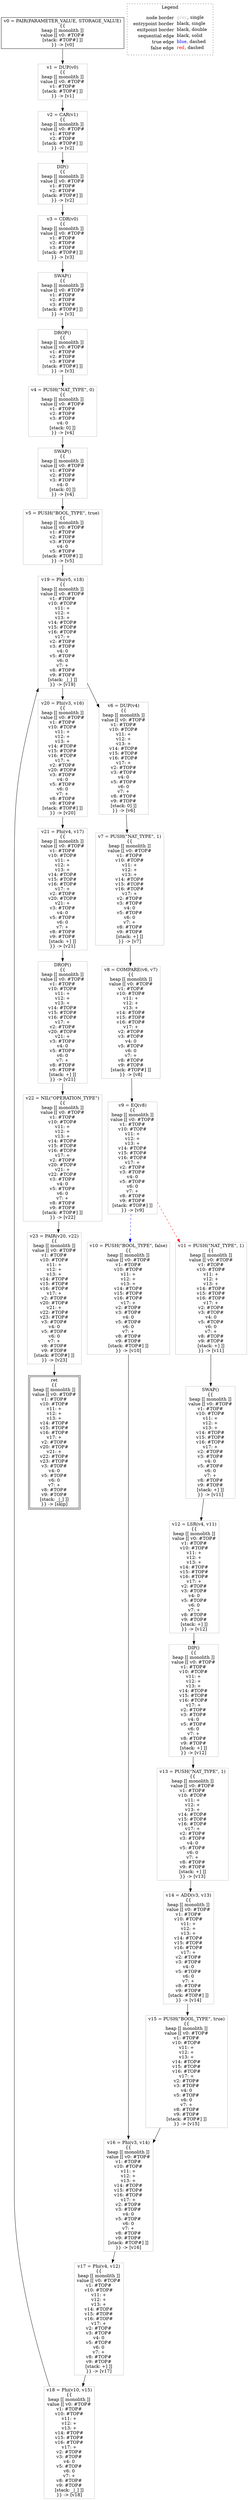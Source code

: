 digraph {
	"node0" [shape="rect",color="black",label=<v0 = PAIR(PARAMETER_VALUE, STORAGE_VALUE)<BR/>{{<BR/>heap [[ monolith ]]<BR/>value [[ v0: #TOP#<BR/>[stack: #TOP#] ]]<BR/>}} -&gt; [v0]>];
	"node1" [shape="rect",color="gray",label=<v14 = ADD(v3, v13)<BR/>{{<BR/>heap [[ monolith ]]<BR/>value [[ v0: #TOP#<BR/>v1: #TOP#<BR/>v10: #TOP#<BR/>v11: +<BR/>v12: +<BR/>v13: +<BR/>v14: #TOP#<BR/>v15: #TOP#<BR/>v16: #TOP#<BR/>v17: +<BR/>v2: #TOP#<BR/>v3: #TOP#<BR/>v4: 0<BR/>v5: #TOP#<BR/>v6: 0<BR/>v7: +<BR/>v8: #TOP#<BR/>v9: #TOP#<BR/>[stack: #TOP#] ]]<BR/>}} -&gt; [v14]>];
	"node2" [shape="rect",color="gray",label=<DIP()<BR/>{{<BR/>heap [[ monolith ]]<BR/>value [[ v0: #TOP#<BR/>v1: #TOP#<BR/>v2: #TOP#<BR/>[stack: #TOP#] ]]<BR/>}} -&gt; [v2]>];
	"node3" [shape="rect",color="gray",label=<DIP()<BR/>{{<BR/>heap [[ monolith ]]<BR/>value [[ v0: #TOP#<BR/>v1: #TOP#<BR/>v10: #TOP#<BR/>v11: +<BR/>v12: +<BR/>v13: +<BR/>v14: #TOP#<BR/>v15: #TOP#<BR/>v16: #TOP#<BR/>v17: +<BR/>v2: #TOP#<BR/>v3: #TOP#<BR/>v4: 0<BR/>v5: #TOP#<BR/>v6: 0<BR/>v7: +<BR/>v8: #TOP#<BR/>v9: #TOP#<BR/>[stack: +] ]]<BR/>}} -&gt; [v12]>];
	"node4" [shape="rect",color="gray",label=<v13 = PUSH(&quot;NAT_TYPE&quot;, 1)<BR/>{{<BR/>heap [[ monolith ]]<BR/>value [[ v0: #TOP#<BR/>v1: #TOP#<BR/>v10: #TOP#<BR/>v11: +<BR/>v12: +<BR/>v13: +<BR/>v14: #TOP#<BR/>v15: #TOP#<BR/>v16: #TOP#<BR/>v17: +<BR/>v2: #TOP#<BR/>v3: #TOP#<BR/>v4: 0<BR/>v5: #TOP#<BR/>v6: 0<BR/>v7: +<BR/>v8: #TOP#<BR/>v9: #TOP#<BR/>[stack: +] ]]<BR/>}} -&gt; [v13]>];
	"node5" [shape="rect",color="gray",label=<v18 = Phi(v10, v15)<BR/>{{<BR/>heap [[ monolith ]]<BR/>value [[ v0: #TOP#<BR/>v1: #TOP#<BR/>v10: #TOP#<BR/>v11: +<BR/>v12: +<BR/>v13: +<BR/>v14: #TOP#<BR/>v15: #TOP#<BR/>v16: #TOP#<BR/>v17: +<BR/>v2: #TOP#<BR/>v3: #TOP#<BR/>v4: 0<BR/>v5: #TOP#<BR/>v6: 0<BR/>v7: +<BR/>v8: #TOP#<BR/>v9: #TOP#<BR/>[stack: _|_] ]]<BR/>}} -&gt; [v18]>];
	"node6" [shape="rect",color="gray",label=<v23 = PAIR(v20, v22)<BR/>{{<BR/>heap [[ monolith ]]<BR/>value [[ v0: #TOP#<BR/>v1: #TOP#<BR/>v10: #TOP#<BR/>v11: +<BR/>v12: +<BR/>v13: +<BR/>v14: #TOP#<BR/>v15: #TOP#<BR/>v16: #TOP#<BR/>v17: +<BR/>v2: #TOP#<BR/>v20: #TOP#<BR/>v21: +<BR/>v22: #TOP#<BR/>v23: #TOP#<BR/>v3: #TOP#<BR/>v4: 0<BR/>v5: #TOP#<BR/>v6: 0<BR/>v7: +<BR/>v8: #TOP#<BR/>v9: #TOP#<BR/>[stack: #TOP#] ]]<BR/>}} -&gt; [v23]>];
	"node7" [shape="rect",color="gray",label=<SWAP()<BR/>{{<BR/>heap [[ monolith ]]<BR/>value [[ v0: #TOP#<BR/>v1: #TOP#<BR/>v2: #TOP#<BR/>v3: #TOP#<BR/>v4: 0<BR/>[stack: 0] ]]<BR/>}} -&gt; [v4]>];
	"node8" [shape="rect",color="gray",label=<v21 = Phi(v4, v17)<BR/>{{<BR/>heap [[ monolith ]]<BR/>value [[ v0: #TOP#<BR/>v1: #TOP#<BR/>v10: #TOP#<BR/>v11: +<BR/>v12: +<BR/>v13: +<BR/>v14: #TOP#<BR/>v15: #TOP#<BR/>v16: #TOP#<BR/>v17: +<BR/>v2: #TOP#<BR/>v20: #TOP#<BR/>v21: +<BR/>v3: #TOP#<BR/>v4: 0<BR/>v5: #TOP#<BR/>v6: 0<BR/>v7: +<BR/>v8: #TOP#<BR/>v9: #TOP#<BR/>[stack: +] ]]<BR/>}} -&gt; [v21]>];
	"node9" [shape="rect",color="gray",label=<v9 = EQ(v8)<BR/>{{<BR/>heap [[ monolith ]]<BR/>value [[ v0: #TOP#<BR/>v1: #TOP#<BR/>v10: #TOP#<BR/>v11: +<BR/>v12: +<BR/>v13: +<BR/>v14: #TOP#<BR/>v15: #TOP#<BR/>v16: #TOP#<BR/>v17: +<BR/>v2: #TOP#<BR/>v3: #TOP#<BR/>v4: 0<BR/>v5: #TOP#<BR/>v6: 0<BR/>v7: +<BR/>v8: #TOP#<BR/>v9: #TOP#<BR/>[stack: #TOP#] ]]<BR/>}} -&gt; [v9]>];
	"node10" [shape="rect",color="gray",label=<v15 = PUSH(&quot;BOOL_TYPE&quot;, true)<BR/>{{<BR/>heap [[ monolith ]]<BR/>value [[ v0: #TOP#<BR/>v1: #TOP#<BR/>v10: #TOP#<BR/>v11: +<BR/>v12: +<BR/>v13: +<BR/>v14: #TOP#<BR/>v15: #TOP#<BR/>v16: #TOP#<BR/>v17: +<BR/>v2: #TOP#<BR/>v3: #TOP#<BR/>v4: 0<BR/>v5: #TOP#<BR/>v6: 0<BR/>v7: +<BR/>v8: #TOP#<BR/>v9: #TOP#<BR/>[stack: #TOP#] ]]<BR/>}} -&gt; [v15]>];
	"node11" [shape="rect",color="gray",label=<v17 = Phi(v4, v12)<BR/>{{<BR/>heap [[ monolith ]]<BR/>value [[ v0: #TOP#<BR/>v1: #TOP#<BR/>v10: #TOP#<BR/>v11: +<BR/>v12: +<BR/>v13: +<BR/>v14: #TOP#<BR/>v15: #TOP#<BR/>v16: #TOP#<BR/>v17: +<BR/>v2: #TOP#<BR/>v3: #TOP#<BR/>v4: 0<BR/>v5: #TOP#<BR/>v6: 0<BR/>v7: +<BR/>v8: #TOP#<BR/>v9: #TOP#<BR/>[stack: +] ]]<BR/>}} -&gt; [v17]>];
	"node12" [shape="rect",color="gray",label=<v16 = Phi(v3, v14)<BR/>{{<BR/>heap [[ monolith ]]<BR/>value [[ v0: #TOP#<BR/>v1: #TOP#<BR/>v10: #TOP#<BR/>v11: +<BR/>v12: +<BR/>v13: +<BR/>v14: #TOP#<BR/>v15: #TOP#<BR/>v16: #TOP#<BR/>v17: +<BR/>v2: #TOP#<BR/>v3: #TOP#<BR/>v4: 0<BR/>v5: #TOP#<BR/>v6: 0<BR/>v7: +<BR/>v8: #TOP#<BR/>v9: #TOP#<BR/>[stack: #TOP#] ]]<BR/>}} -&gt; [v16]>];
	"node13" [shape="rect",color="gray",label=<v3 = CDR(v0)<BR/>{{<BR/>heap [[ monolith ]]<BR/>value [[ v0: #TOP#<BR/>v1: #TOP#<BR/>v2: #TOP#<BR/>v3: #TOP#<BR/>[stack: #TOP#] ]]<BR/>}} -&gt; [v3]>];
	"node14" [shape="rect",color="gray",label=<v1 = DUP(v0)<BR/>{{<BR/>heap [[ monolith ]]<BR/>value [[ v0: #TOP#<BR/>v1: #TOP#<BR/>[stack: #TOP#] ]]<BR/>}} -&gt; [v1]>];
	"node15" [shape="rect",color="gray",label=<v2 = CAR(v1)<BR/>{{<BR/>heap [[ monolith ]]<BR/>value [[ v0: #TOP#<BR/>v1: #TOP#<BR/>v2: #TOP#<BR/>[stack: #TOP#] ]]<BR/>}} -&gt; [v2]>];
	"node16" [shape="rect",color="gray",label=<v20 = Phi(v3, v16)<BR/>{{<BR/>heap [[ monolith ]]<BR/>value [[ v0: #TOP#<BR/>v1: #TOP#<BR/>v10: #TOP#<BR/>v11: +<BR/>v12: +<BR/>v13: +<BR/>v14: #TOP#<BR/>v15: #TOP#<BR/>v16: #TOP#<BR/>v17: +<BR/>v2: #TOP#<BR/>v20: #TOP#<BR/>v3: #TOP#<BR/>v4: 0<BR/>v5: #TOP#<BR/>v6: 0<BR/>v7: +<BR/>v8: #TOP#<BR/>v9: #TOP#<BR/>[stack: #TOP#] ]]<BR/>}} -&gt; [v20]>];
	"node17" [shape="rect",color="gray",label=<SWAP()<BR/>{{<BR/>heap [[ monolith ]]<BR/>value [[ v0: #TOP#<BR/>v1: #TOP#<BR/>v2: #TOP#<BR/>v3: #TOP#<BR/>[stack: #TOP#] ]]<BR/>}} -&gt; [v3]>];
	"node18" [shape="rect",color="gray",label=<v6 = DUP(v4)<BR/>{{<BR/>heap [[ monolith ]]<BR/>value [[ v0: #TOP#<BR/>v1: #TOP#<BR/>v10: #TOP#<BR/>v11: +<BR/>v12: +<BR/>v13: +<BR/>v14: #TOP#<BR/>v15: #TOP#<BR/>v16: #TOP#<BR/>v17: +<BR/>v2: #TOP#<BR/>v3: #TOP#<BR/>v4: 0<BR/>v5: #TOP#<BR/>v6: 0<BR/>v7: +<BR/>v8: #TOP#<BR/>v9: #TOP#<BR/>[stack: 0] ]]<BR/>}} -&gt; [v6]>];
	"node19" [shape="rect",color="gray",label=<v7 = PUSH(&quot;NAT_TYPE&quot;, 1)<BR/>{{<BR/>heap [[ monolith ]]<BR/>value [[ v0: #TOP#<BR/>v1: #TOP#<BR/>v10: #TOP#<BR/>v11: +<BR/>v12: +<BR/>v13: +<BR/>v14: #TOP#<BR/>v15: #TOP#<BR/>v16: #TOP#<BR/>v17: +<BR/>v2: #TOP#<BR/>v3: #TOP#<BR/>v4: 0<BR/>v5: #TOP#<BR/>v6: 0<BR/>v7: +<BR/>v8: #TOP#<BR/>v9: #TOP#<BR/>[stack: +] ]]<BR/>}} -&gt; [v7]>];
	"node20" [shape="rect",color="gray",label=<DROP()<BR/>{{<BR/>heap [[ monolith ]]<BR/>value [[ v0: #TOP#<BR/>v1: #TOP#<BR/>v2: #TOP#<BR/>v3: #TOP#<BR/>[stack: #TOP#] ]]<BR/>}} -&gt; [v3]>];
	"node21" [shape="rect",color="black",peripheries="2",label=<ret<BR/>{{<BR/>heap [[ monolith ]]<BR/>value [[ v0: #TOP#<BR/>v1: #TOP#<BR/>v10: #TOP#<BR/>v11: +<BR/>v12: +<BR/>v13: +<BR/>v14: #TOP#<BR/>v15: #TOP#<BR/>v16: #TOP#<BR/>v17: +<BR/>v2: #TOP#<BR/>v20: #TOP#<BR/>v21: +<BR/>v22: #TOP#<BR/>v23: #TOP#<BR/>v3: #TOP#<BR/>v4: 0<BR/>v5: #TOP#<BR/>v6: 0<BR/>v7: +<BR/>v8: #TOP#<BR/>v9: #TOP#<BR/>[stack: _|_] ]]<BR/>}} -&gt; [skip]>];
	"node22" [shape="rect",color="gray",label=<v10 = PUSH(&quot;BOOL_TYPE&quot;, false)<BR/>{{<BR/>heap [[ monolith ]]<BR/>value [[ v0: #TOP#<BR/>v1: #TOP#<BR/>v10: #TOP#<BR/>v11: +<BR/>v12: +<BR/>v13: +<BR/>v14: #TOP#<BR/>v15: #TOP#<BR/>v16: #TOP#<BR/>v17: +<BR/>v2: #TOP#<BR/>v3: #TOP#<BR/>v4: 0<BR/>v5: #TOP#<BR/>v6: 0<BR/>v7: +<BR/>v8: #TOP#<BR/>v9: #TOP#<BR/>[stack: #TOP#] ]]<BR/>}} -&gt; [v10]>];
	"node23" [shape="rect",color="gray",label=<v11 = PUSH(&quot;NAT_TYPE&quot;, 1)<BR/>{{<BR/>heap [[ monolith ]]<BR/>value [[ v0: #TOP#<BR/>v1: #TOP#<BR/>v10: #TOP#<BR/>v11: +<BR/>v12: +<BR/>v13: +<BR/>v14: #TOP#<BR/>v15: #TOP#<BR/>v16: #TOP#<BR/>v17: +<BR/>v2: #TOP#<BR/>v3: #TOP#<BR/>v4: 0<BR/>v5: #TOP#<BR/>v6: 0<BR/>v7: +<BR/>v8: #TOP#<BR/>v9: #TOP#<BR/>[stack: +] ]]<BR/>}} -&gt; [v11]>];
	"node24" [shape="rect",color="gray",label=<v19 = Phi(v5, v18)<BR/>{{<BR/>heap [[ monolith ]]<BR/>value [[ v0: #TOP#<BR/>v1: #TOP#<BR/>v10: #TOP#<BR/>v11: +<BR/>v12: +<BR/>v13: +<BR/>v14: #TOP#<BR/>v15: #TOP#<BR/>v16: #TOP#<BR/>v17: +<BR/>v2: #TOP#<BR/>v3: #TOP#<BR/>v4: 0<BR/>v5: #TOP#<BR/>v6: 0<BR/>v7: +<BR/>v8: #TOP#<BR/>v9: #TOP#<BR/>[stack: _|_] ]]<BR/>}} -&gt; [v19]>];
	"node25" [shape="rect",color="gray",label=<DROP()<BR/>{{<BR/>heap [[ monolith ]]<BR/>value [[ v0: #TOP#<BR/>v1: #TOP#<BR/>v10: #TOP#<BR/>v11: +<BR/>v12: +<BR/>v13: +<BR/>v14: #TOP#<BR/>v15: #TOP#<BR/>v16: #TOP#<BR/>v17: +<BR/>v2: #TOP#<BR/>v20: #TOP#<BR/>v21: +<BR/>v3: #TOP#<BR/>v4: 0<BR/>v5: #TOP#<BR/>v6: 0<BR/>v7: +<BR/>v8: #TOP#<BR/>v9: #TOP#<BR/>[stack: +] ]]<BR/>}} -&gt; [v21]>];
	"node26" [shape="rect",color="gray",label=<SWAP()<BR/>{{<BR/>heap [[ monolith ]]<BR/>value [[ v0: #TOP#<BR/>v1: #TOP#<BR/>v10: #TOP#<BR/>v11: +<BR/>v12: +<BR/>v13: +<BR/>v14: #TOP#<BR/>v15: #TOP#<BR/>v16: #TOP#<BR/>v17: +<BR/>v2: #TOP#<BR/>v3: #TOP#<BR/>v4: 0<BR/>v5: #TOP#<BR/>v6: 0<BR/>v7: +<BR/>v8: #TOP#<BR/>v9: #TOP#<BR/>[stack: +] ]]<BR/>}} -&gt; [v11]>];
	"node27" [shape="rect",color="gray",label=<v8 = COMPARE(v6, v7)<BR/>{{<BR/>heap [[ monolith ]]<BR/>value [[ v0: #TOP#<BR/>v1: #TOP#<BR/>v10: #TOP#<BR/>v11: +<BR/>v12: +<BR/>v13: +<BR/>v14: #TOP#<BR/>v15: #TOP#<BR/>v16: #TOP#<BR/>v17: +<BR/>v2: #TOP#<BR/>v3: #TOP#<BR/>v4: 0<BR/>v5: #TOP#<BR/>v6: 0<BR/>v7: +<BR/>v8: #TOP#<BR/>v9: #TOP#<BR/>[stack: #TOP#] ]]<BR/>}} -&gt; [v8]>];
	"node28" [shape="rect",color="gray",label=<v5 = PUSH(&quot;BOOL_TYPE&quot;, true)<BR/>{{<BR/>heap [[ monolith ]]<BR/>value [[ v0: #TOP#<BR/>v1: #TOP#<BR/>v2: #TOP#<BR/>v3: #TOP#<BR/>v4: 0<BR/>v5: #TOP#<BR/>[stack: #TOP#] ]]<BR/>}} -&gt; [v5]>];
	"node29" [shape="rect",color="gray",label=<v12 = LSR(v4, v11)<BR/>{{<BR/>heap [[ monolith ]]<BR/>value [[ v0: #TOP#<BR/>v1: #TOP#<BR/>v10: #TOP#<BR/>v11: +<BR/>v12: +<BR/>v13: +<BR/>v14: #TOP#<BR/>v15: #TOP#<BR/>v16: #TOP#<BR/>v17: +<BR/>v2: #TOP#<BR/>v3: #TOP#<BR/>v4: 0<BR/>v5: #TOP#<BR/>v6: 0<BR/>v7: +<BR/>v8: #TOP#<BR/>v9: #TOP#<BR/>[stack: +] ]]<BR/>}} -&gt; [v12]>];
	"node30" [shape="rect",color="gray",label=<v22 = NIL(&quot;OPERATION_TYPE&quot;)<BR/>{{<BR/>heap [[ monolith ]]<BR/>value [[ v0: #TOP#<BR/>v1: #TOP#<BR/>v10: #TOP#<BR/>v11: +<BR/>v12: +<BR/>v13: +<BR/>v14: #TOP#<BR/>v15: #TOP#<BR/>v16: #TOP#<BR/>v17: +<BR/>v2: #TOP#<BR/>v20: #TOP#<BR/>v21: +<BR/>v22: #TOP#<BR/>v3: #TOP#<BR/>v4: 0<BR/>v5: #TOP#<BR/>v6: 0<BR/>v7: +<BR/>v8: #TOP#<BR/>v9: #TOP#<BR/>[stack: #TOP#] ]]<BR/>}} -&gt; [v22]>];
	"node31" [shape="rect",color="gray",label=<v4 = PUSH(&quot;NAT_TYPE&quot;, 0)<BR/>{{<BR/>heap [[ monolith ]]<BR/>value [[ v0: #TOP#<BR/>v1: #TOP#<BR/>v2: #TOP#<BR/>v3: #TOP#<BR/>v4: 0<BR/>[stack: 0] ]]<BR/>}} -&gt; [v4]>];
	"node1" -> "node10" [color="black"];
	"node2" -> "node13" [color="black"];
	"node3" -> "node4" [color="black"];
	"node4" -> "node1" [color="black"];
	"node5" -> "node24" [color="black"];
	"node6" -> "node21" [color="black"];
	"node7" -> "node28" [color="black"];
	"node8" -> "node25" [color="black"];
	"node9" -> "node22" [color="blue",style="dashed"];
	"node9" -> "node23" [color="red",style="dashed"];
	"node10" -> "node12" [color="black"];
	"node11" -> "node5" [color="black"];
	"node12" -> "node11" [color="black"];
	"node13" -> "node17" [color="black"];
	"node14" -> "node15" [color="black"];
	"node15" -> "node2" [color="black"];
	"node16" -> "node8" [color="black"];
	"node17" -> "node20" [color="black"];
	"node18" -> "node19" [color="black"];
	"node19" -> "node27" [color="black"];
	"node20" -> "node31" [color="black"];
	"node22" -> "node12" [color="black"];
	"node23" -> "node26" [color="black"];
	"node24" -> "node16" [color="black"];
	"node24" -> "node18" [color="black"];
	"node25" -> "node30" [color="black"];
	"node0" -> "node14" [color="black"];
	"node26" -> "node29" [color="black"];
	"node27" -> "node9" [color="black"];
	"node28" -> "node24" [color="black"];
	"node29" -> "node3" [color="black"];
	"node30" -> "node6" [color="black"];
	"node31" -> "node7" [color="black"];
subgraph cluster_legend {
	label="Legend";
	style=dotted;
	node [shape=plaintext];
	"legend" [label=<<table border="0" cellpadding="2" cellspacing="0" cellborder="0"><tr><td align="right">node border&nbsp;</td><td align="left"><font color="gray">gray</font>, single</td></tr><tr><td align="right">entrypoint border&nbsp;</td><td align="left"><font color="black">black</font>, single</td></tr><tr><td align="right">exitpoint border&nbsp;</td><td align="left"><font color="black">black</font>, double</td></tr><tr><td align="right">sequential edge&nbsp;</td><td align="left"><font color="black">black</font>, solid</td></tr><tr><td align="right">true edge&nbsp;</td><td align="left"><font color="blue">blue</font>, dashed</td></tr><tr><td align="right">false edge&nbsp;</td><td align="left"><font color="red">red</font>, dashed</td></tr></table>>];
}

}
